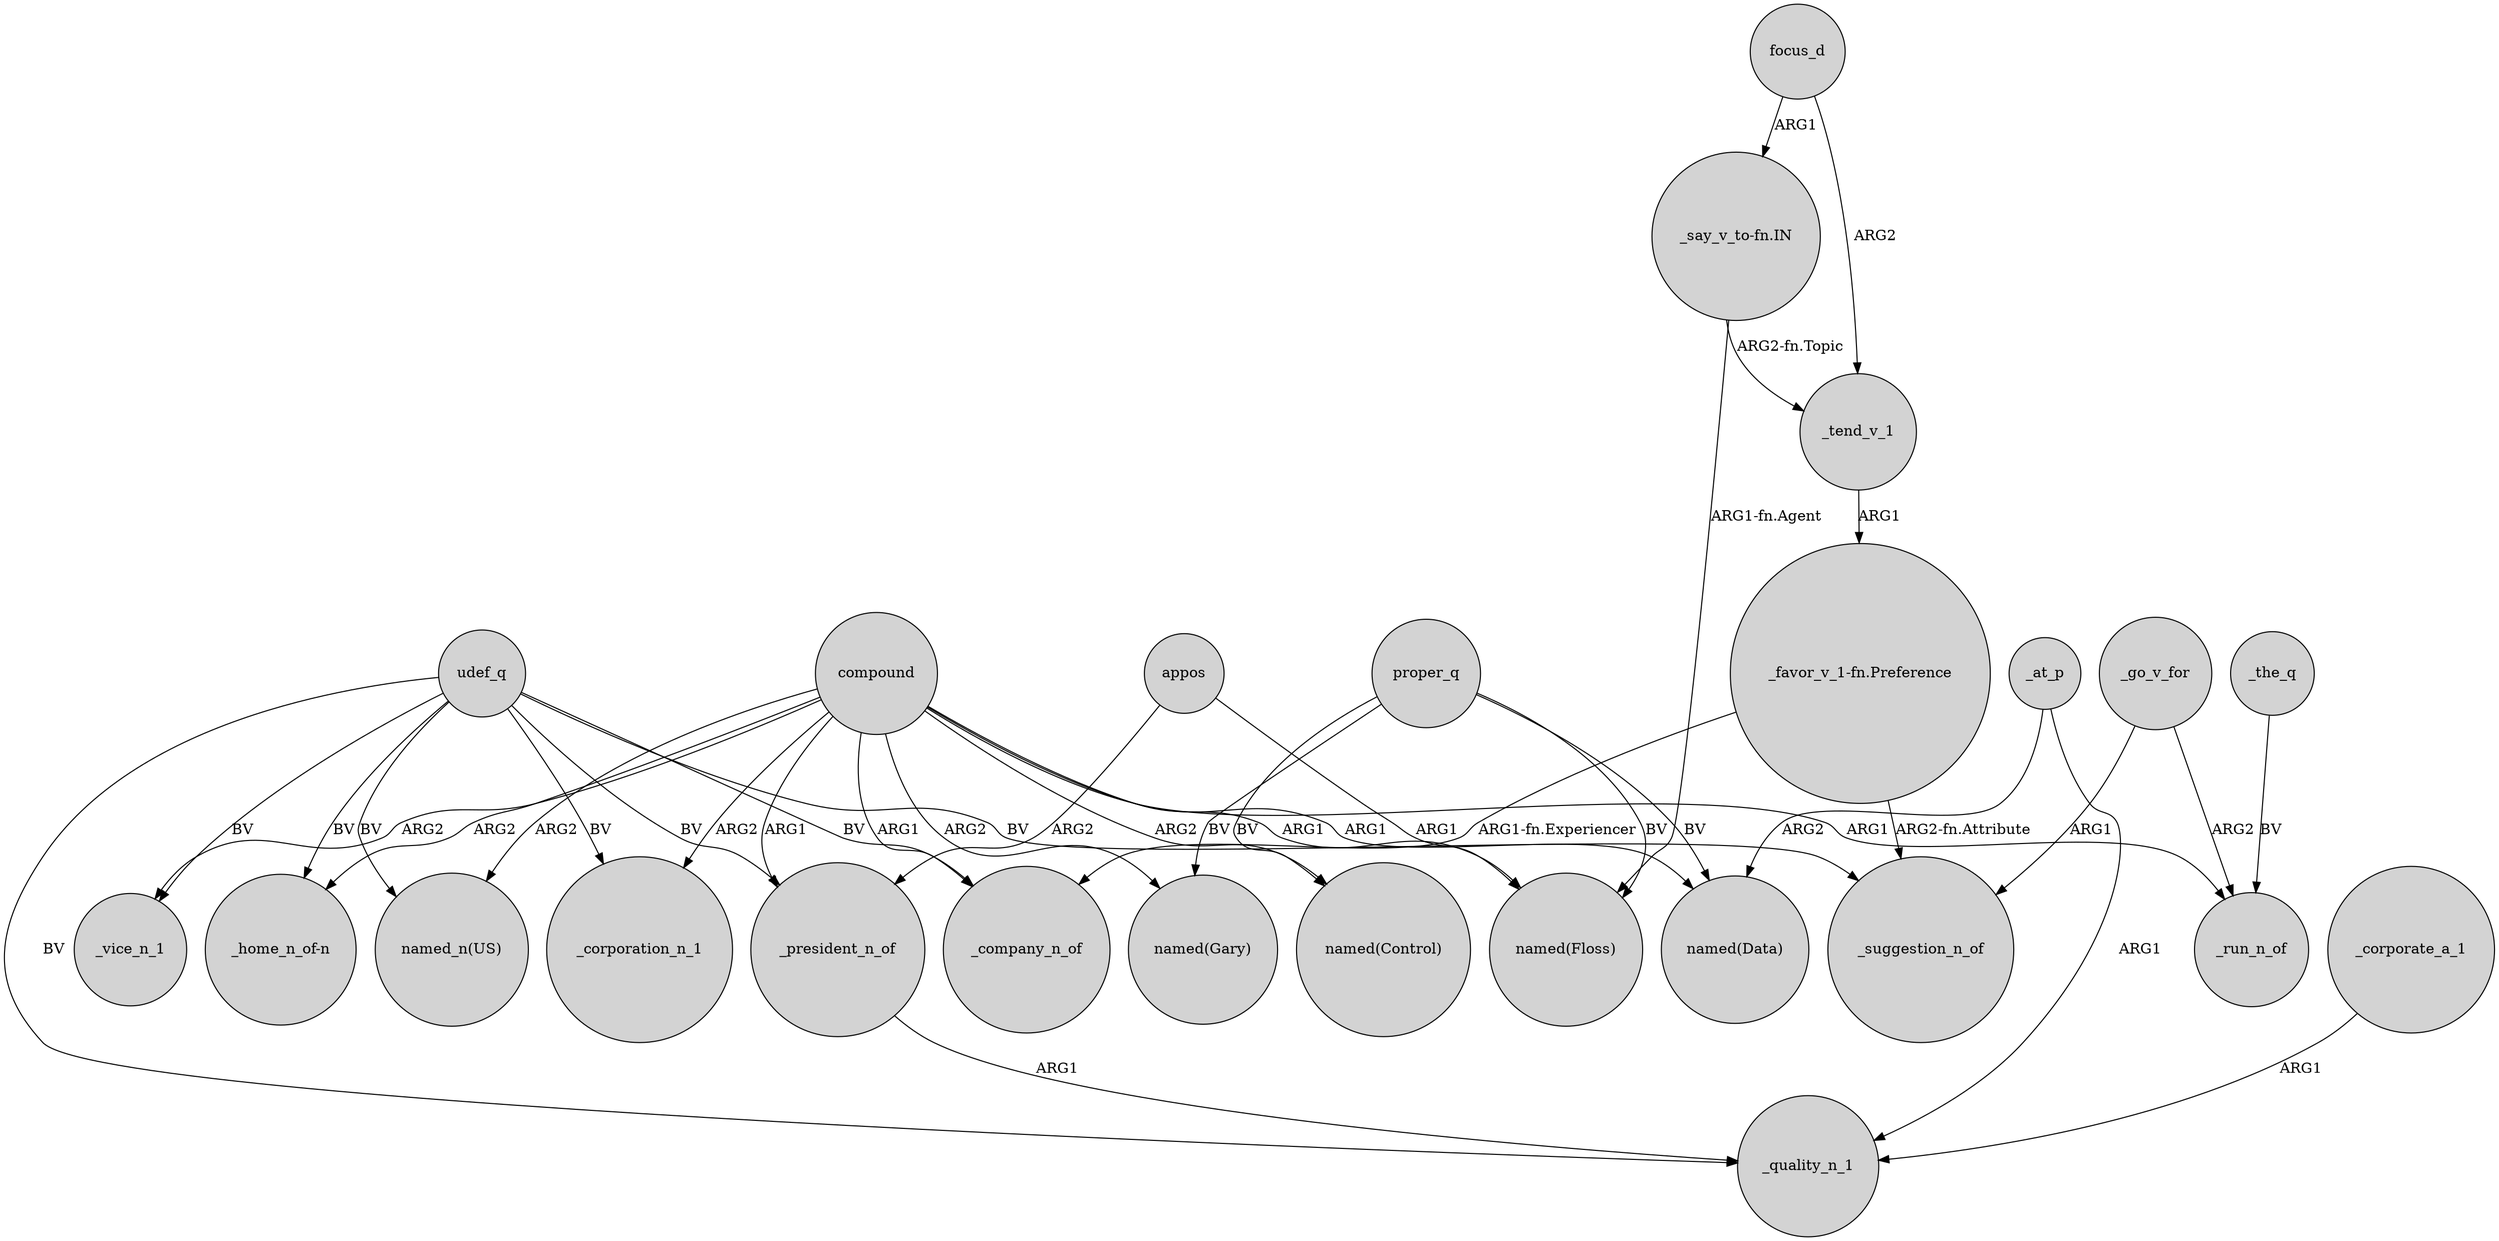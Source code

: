 digraph {
	node [shape=circle style=filled]
	"_say_v_to-fn.IN" -> _tend_v_1 [label="ARG2-fn.Topic"]
	compound -> _vice_n_1 [label=ARG2]
	udef_q -> _quality_n_1 [label=BV]
	udef_q -> "named_n(US)" [label=BV]
	_go_v_for -> _suggestion_n_of [label=ARG1]
	proper_q -> "named(Floss)" [label=BV]
	compound -> "named(Control)" [label=ARG2]
	_president_n_of -> _quality_n_1 [label=ARG1]
	_go_v_for -> _run_n_of [label=ARG2]
	_at_p -> "named(Data)" [label=ARG2]
	_tend_v_1 -> "_favor_v_1-fn.Preference" [label=ARG1]
	"_favor_v_1-fn.Preference" -> _company_n_of [label="ARG1-fn.Experiencer"]
	compound -> _corporation_n_1 [label=ARG2]
	_at_p -> _quality_n_1 [label=ARG1]
	udef_q -> "_home_n_of-n" [label=BV]
	proper_q -> "named(Control)" [label=BV]
	proper_q -> "named(Gary)" [label=BV]
	compound -> "named_n(US)" [label=ARG2]
	appos -> "named(Floss)" [label=ARG1]
	udef_q -> _suggestion_n_of [label=BV]
	udef_q -> _vice_n_1 [label=BV]
	"_favor_v_1-fn.Preference" -> _suggestion_n_of [label="ARG2-fn.Attribute"]
	"_say_v_to-fn.IN" -> "named(Floss)" [label="ARG1-fn.Agent"]
	compound -> "named(Gary)" [label=ARG2]
	compound -> _company_n_of [label=ARG1]
	appos -> _president_n_of [label=ARG2]
	udef_q -> _corporation_n_1 [label=BV]
	compound -> _president_n_of [label=ARG1]
	udef_q -> _president_n_of [label=BV]
	proper_q -> "named(Data)" [label=BV]
	focus_d -> _tend_v_1 [label=ARG2]
	compound -> _run_n_of [label=ARG1]
	compound -> "named(Data)" [label=ARG1]
	_the_q -> _run_n_of [label=BV]
	_corporate_a_1 -> _quality_n_1 [label=ARG1]
	compound -> "_home_n_of-n" [label=ARG2]
	udef_q -> _company_n_of [label=BV]
	compound -> "named(Floss)" [label=ARG1]
	focus_d -> "_say_v_to-fn.IN" [label=ARG1]
}
